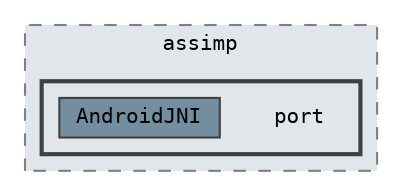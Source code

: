 digraph "C:/Users/s239074/Documents/ogl_renderer/thirdparty/assimp/include/assimp/port"
{
 // LATEX_PDF_SIZE
  bgcolor="transparent";
  edge [fontname=Terminal,fontsize=10,labelfontname=Helvetica,labelfontsize=10];
  node [fontname=Terminal,fontsize=10,shape=box,height=0.2,width=0.4];
  compound=true
  subgraph clusterdir_d41d733b7e84efca402cf6b6e1dfe08c {
    graph [ bgcolor="#e0e6e9", pencolor="grey50", label="assimp", fontname=Terminal,fontsize=10 style="filled,dashed", URL="dir_d41d733b7e84efca402cf6b6e1dfe08c.html",tooltip=""]
  subgraph clusterdir_47a8946ebbb589dd7cd3e82729568ca5 {
    graph [ bgcolor="#e0e6e9", pencolor="grey25", label="", fontname=Terminal,fontsize=10 style="filled,bold", URL="dir_47a8946ebbb589dd7cd3e82729568ca5.html",tooltip=""]
    dir_47a8946ebbb589dd7cd3e82729568ca5 [shape=plaintext, label="port"];
  dir_de1142da9208064fd49a44eab39071cc [label="AndroidJNI", fillcolor="#738e9e", color="grey25", style="filled", URL="dir_de1142da9208064fd49a44eab39071cc.html",tooltip=""];
  }
  }
}
